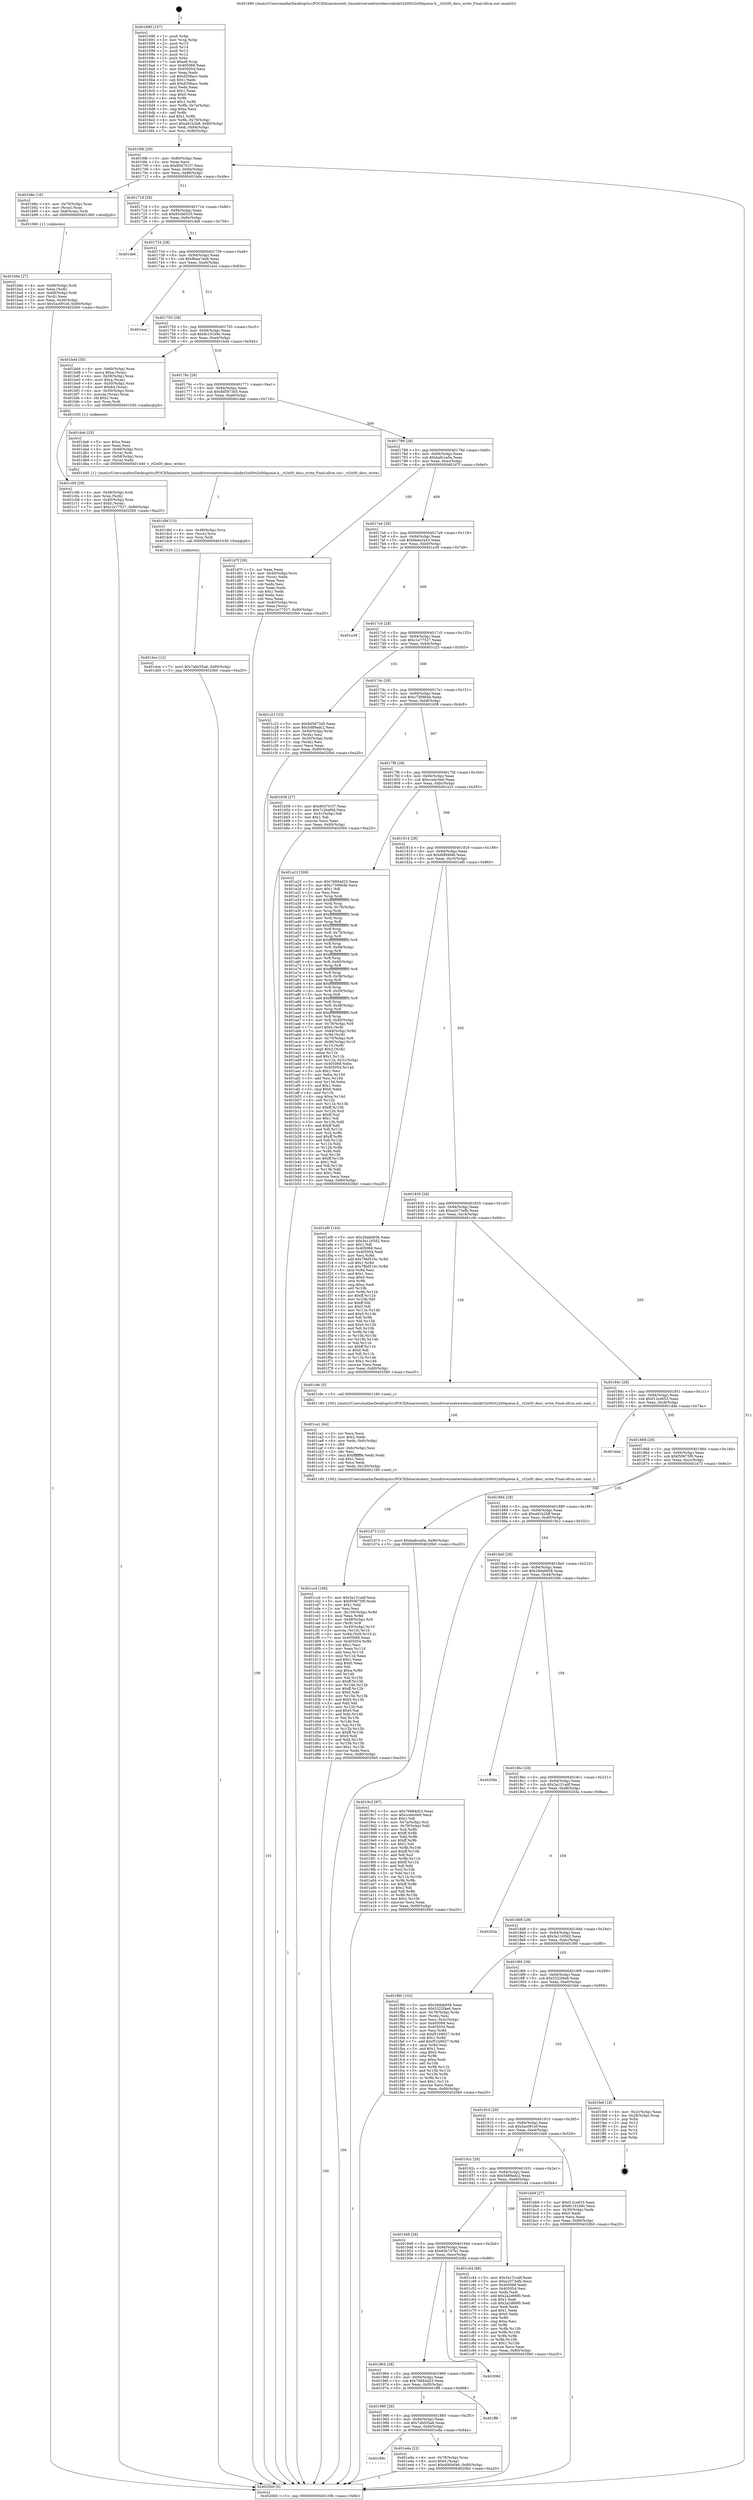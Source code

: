 digraph "0x401690" {
  label = "0x401690 (/mnt/c/Users/mathe/Desktop/tcc/POCII/binaries/extr_linuxdriversnetwirelessralinkrt2x00rt2x00queue.h__rt2x00_desc_write_Final-ollvm.out::main(0))"
  labelloc = "t"
  node[shape=record]

  Entry [label="",width=0.3,height=0.3,shape=circle,fillcolor=black,style=filled]
  "0x4016fb" [label="{
     0x4016fb [29]\l
     | [instrs]\l
     &nbsp;&nbsp;0x4016fb \<+3\>: mov -0x80(%rbp),%eax\l
     &nbsp;&nbsp;0x4016fe \<+2\>: mov %eax,%ecx\l
     &nbsp;&nbsp;0x401700 \<+6\>: sub $0x804701f7,%ecx\l
     &nbsp;&nbsp;0x401706 \<+6\>: mov %eax,-0x94(%rbp)\l
     &nbsp;&nbsp;0x40170c \<+6\>: mov %ecx,-0x98(%rbp)\l
     &nbsp;&nbsp;0x401712 \<+6\>: je 0000000000401b8e \<main+0x4fe\>\l
  }"]
  "0x401b8e" [label="{
     0x401b8e [16]\l
     | [instrs]\l
     &nbsp;&nbsp;0x401b8e \<+4\>: mov -0x70(%rbp),%rax\l
     &nbsp;&nbsp;0x401b92 \<+3\>: mov (%rax),%rax\l
     &nbsp;&nbsp;0x401b95 \<+4\>: mov 0x8(%rax),%rdi\l
     &nbsp;&nbsp;0x401b99 \<+5\>: call 0000000000401060 \<atoi@plt\>\l
     | [calls]\l
     &nbsp;&nbsp;0x401060 \{1\} (unknown)\l
  }"]
  "0x401718" [label="{
     0x401718 [28]\l
     | [instrs]\l
     &nbsp;&nbsp;0x401718 \<+5\>: jmp 000000000040171d \<main+0x8d\>\l
     &nbsp;&nbsp;0x40171d \<+6\>: mov -0x94(%rbp),%eax\l
     &nbsp;&nbsp;0x401723 \<+5\>: sub $0x85cbd525,%eax\l
     &nbsp;&nbsp;0x401728 \<+6\>: mov %eax,-0x9c(%rbp)\l
     &nbsp;&nbsp;0x40172e \<+6\>: je 0000000000401de6 \<main+0x756\>\l
  }"]
  Exit [label="",width=0.3,height=0.3,shape=circle,fillcolor=black,style=filled,peripheries=2]
  "0x401de6" [label="{
     0x401de6\l
  }", style=dashed]
  "0x401734" [label="{
     0x401734 [28]\l
     | [instrs]\l
     &nbsp;&nbsp;0x401734 \<+5\>: jmp 0000000000401739 \<main+0xa9\>\l
     &nbsp;&nbsp;0x401739 \<+6\>: mov -0x94(%rbp),%eax\l
     &nbsp;&nbsp;0x40173f \<+5\>: sub $0x8baa7ab8,%eax\l
     &nbsp;&nbsp;0x401744 \<+6\>: mov %eax,-0xa0(%rbp)\l
     &nbsp;&nbsp;0x40174a \<+6\>: je 0000000000401ece \<main+0x83e\>\l
  }"]
  "0x40199c" [label="{
     0x40199c\l
  }", style=dashed]
  "0x401ece" [label="{
     0x401ece\l
  }", style=dashed]
  "0x401750" [label="{
     0x401750 [28]\l
     | [instrs]\l
     &nbsp;&nbsp;0x401750 \<+5\>: jmp 0000000000401755 \<main+0xc5\>\l
     &nbsp;&nbsp;0x401755 \<+6\>: mov -0x94(%rbp),%eax\l
     &nbsp;&nbsp;0x40175b \<+5\>: sub $0x8c191b9c,%eax\l
     &nbsp;&nbsp;0x401760 \<+6\>: mov %eax,-0xa4(%rbp)\l
     &nbsp;&nbsp;0x401766 \<+6\>: je 0000000000401bd4 \<main+0x544\>\l
  }"]
  "0x401eda" [label="{
     0x401eda [22]\l
     | [instrs]\l
     &nbsp;&nbsp;0x401eda \<+4\>: mov -0x78(%rbp),%rax\l
     &nbsp;&nbsp;0x401ede \<+6\>: movl $0x0,(%rax)\l
     &nbsp;&nbsp;0x401ee4 \<+7\>: movl $0xdf494f46,-0x80(%rbp)\l
     &nbsp;&nbsp;0x401eeb \<+5\>: jmp 00000000004020b0 \<main+0xa20\>\l
  }"]
  "0x401bd4" [label="{
     0x401bd4 [50]\l
     | [instrs]\l
     &nbsp;&nbsp;0x401bd4 \<+4\>: mov -0x60(%rbp),%rax\l
     &nbsp;&nbsp;0x401bd8 \<+7\>: movq $0xa,(%rax)\l
     &nbsp;&nbsp;0x401bdf \<+4\>: mov -0x58(%rbp),%rax\l
     &nbsp;&nbsp;0x401be3 \<+6\>: movl $0xa,(%rax)\l
     &nbsp;&nbsp;0x401be9 \<+4\>: mov -0x50(%rbp),%rax\l
     &nbsp;&nbsp;0x401bed \<+6\>: movl $0x64,(%rax)\l
     &nbsp;&nbsp;0x401bf3 \<+4\>: mov -0x50(%rbp),%rax\l
     &nbsp;&nbsp;0x401bf7 \<+3\>: movslq (%rax),%rax\l
     &nbsp;&nbsp;0x401bfa \<+4\>: shl $0x2,%rax\l
     &nbsp;&nbsp;0x401bfe \<+3\>: mov %rax,%rdi\l
     &nbsp;&nbsp;0x401c01 \<+5\>: call 0000000000401050 \<malloc@plt\>\l
     | [calls]\l
     &nbsp;&nbsp;0x401050 \{1\} (unknown)\l
  }"]
  "0x40176c" [label="{
     0x40176c [28]\l
     | [instrs]\l
     &nbsp;&nbsp;0x40176c \<+5\>: jmp 0000000000401771 \<main+0xe1\>\l
     &nbsp;&nbsp;0x401771 \<+6\>: mov -0x94(%rbp),%eax\l
     &nbsp;&nbsp;0x401777 \<+5\>: sub $0x8d5873d5,%eax\l
     &nbsp;&nbsp;0x40177c \<+6\>: mov %eax,-0xa8(%rbp)\l
     &nbsp;&nbsp;0x401782 \<+6\>: je 0000000000401da6 \<main+0x716\>\l
  }"]
  "0x401980" [label="{
     0x401980 [28]\l
     | [instrs]\l
     &nbsp;&nbsp;0x401980 \<+5\>: jmp 0000000000401985 \<main+0x2f5\>\l
     &nbsp;&nbsp;0x401985 \<+6\>: mov -0x94(%rbp),%eax\l
     &nbsp;&nbsp;0x40198b \<+5\>: sub $0x7ab035a6,%eax\l
     &nbsp;&nbsp;0x401990 \<+6\>: mov %eax,-0xf4(%rbp)\l
     &nbsp;&nbsp;0x401996 \<+6\>: je 0000000000401eda \<main+0x84a\>\l
  }"]
  "0x401da6" [label="{
     0x401da6 [25]\l
     | [instrs]\l
     &nbsp;&nbsp;0x401da6 \<+5\>: mov $0xa,%eax\l
     &nbsp;&nbsp;0x401dab \<+2\>: mov %eax,%esi\l
     &nbsp;&nbsp;0x401dad \<+4\>: mov -0x48(%rbp),%rcx\l
     &nbsp;&nbsp;0x401db1 \<+3\>: mov (%rcx),%rdi\l
     &nbsp;&nbsp;0x401db4 \<+4\>: mov -0x58(%rbp),%rcx\l
     &nbsp;&nbsp;0x401db8 \<+2\>: mov (%rcx),%edx\l
     &nbsp;&nbsp;0x401dba \<+5\>: call 0000000000401440 \<_rt2x00_desc_write\>\l
     | [calls]\l
     &nbsp;&nbsp;0x401440 \{1\} (/mnt/c/Users/mathe/Desktop/tcc/POCII/binaries/extr_linuxdriversnetwirelessralinkrt2x00rt2x00queue.h__rt2x00_desc_write_Final-ollvm.out::_rt2x00_desc_write)\l
  }"]
  "0x401788" [label="{
     0x401788 [28]\l
     | [instrs]\l
     &nbsp;&nbsp;0x401788 \<+5\>: jmp 000000000040178d \<main+0xfd\>\l
     &nbsp;&nbsp;0x40178d \<+6\>: mov -0x94(%rbp),%eax\l
     &nbsp;&nbsp;0x401793 \<+5\>: sub $0xba9cca5a,%eax\l
     &nbsp;&nbsp;0x401798 \<+6\>: mov %eax,-0xac(%rbp)\l
     &nbsp;&nbsp;0x40179e \<+6\>: je 0000000000401d7f \<main+0x6ef\>\l
  }"]
  "0x401ff8" [label="{
     0x401ff8\l
  }", style=dashed]
  "0x401d7f" [label="{
     0x401d7f [39]\l
     | [instrs]\l
     &nbsp;&nbsp;0x401d7f \<+2\>: xor %eax,%eax\l
     &nbsp;&nbsp;0x401d81 \<+4\>: mov -0x40(%rbp),%rcx\l
     &nbsp;&nbsp;0x401d85 \<+2\>: mov (%rcx),%edx\l
     &nbsp;&nbsp;0x401d87 \<+2\>: mov %eax,%esi\l
     &nbsp;&nbsp;0x401d89 \<+2\>: sub %edx,%esi\l
     &nbsp;&nbsp;0x401d8b \<+2\>: mov %eax,%edx\l
     &nbsp;&nbsp;0x401d8d \<+3\>: sub $0x1,%edx\l
     &nbsp;&nbsp;0x401d90 \<+2\>: add %edx,%esi\l
     &nbsp;&nbsp;0x401d92 \<+2\>: sub %esi,%eax\l
     &nbsp;&nbsp;0x401d94 \<+4\>: mov -0x40(%rbp),%rcx\l
     &nbsp;&nbsp;0x401d98 \<+2\>: mov %eax,(%rcx)\l
     &nbsp;&nbsp;0x401d9a \<+7\>: movl $0xc1e77527,-0x80(%rbp)\l
     &nbsp;&nbsp;0x401da1 \<+5\>: jmp 00000000004020b0 \<main+0xa20\>\l
  }"]
  "0x4017a4" [label="{
     0x4017a4 [28]\l
     | [instrs]\l
     &nbsp;&nbsp;0x4017a4 \<+5\>: jmp 00000000004017a9 \<main+0x119\>\l
     &nbsp;&nbsp;0x4017a9 \<+6\>: mov -0x94(%rbp),%eax\l
     &nbsp;&nbsp;0x4017af \<+5\>: sub $0xbbee2a43,%eax\l
     &nbsp;&nbsp;0x4017b4 \<+6\>: mov %eax,-0xb0(%rbp)\l
     &nbsp;&nbsp;0x4017ba \<+6\>: je 0000000000401e39 \<main+0x7a9\>\l
  }"]
  "0x401964" [label="{
     0x401964 [28]\l
     | [instrs]\l
     &nbsp;&nbsp;0x401964 \<+5\>: jmp 0000000000401969 \<main+0x2d9\>\l
     &nbsp;&nbsp;0x401969 \<+6\>: mov -0x94(%rbp),%eax\l
     &nbsp;&nbsp;0x40196f \<+5\>: sub $0x76884d23,%eax\l
     &nbsp;&nbsp;0x401974 \<+6\>: mov %eax,-0xf0(%rbp)\l
     &nbsp;&nbsp;0x40197a \<+6\>: je 0000000000401ff8 \<main+0x968\>\l
  }"]
  "0x401e39" [label="{
     0x401e39\l
  }", style=dashed]
  "0x4017c0" [label="{
     0x4017c0 [28]\l
     | [instrs]\l
     &nbsp;&nbsp;0x4017c0 \<+5\>: jmp 00000000004017c5 \<main+0x135\>\l
     &nbsp;&nbsp;0x4017c5 \<+6\>: mov -0x94(%rbp),%eax\l
     &nbsp;&nbsp;0x4017cb \<+5\>: sub $0xc1e77527,%eax\l
     &nbsp;&nbsp;0x4017d0 \<+6\>: mov %eax,-0xb4(%rbp)\l
     &nbsp;&nbsp;0x4017d6 \<+6\>: je 0000000000401c23 \<main+0x593\>\l
  }"]
  "0x40208d" [label="{
     0x40208d\l
  }", style=dashed]
  "0x401c23" [label="{
     0x401c23 [33]\l
     | [instrs]\l
     &nbsp;&nbsp;0x401c23 \<+5\>: mov $0x8d5873d5,%eax\l
     &nbsp;&nbsp;0x401c28 \<+5\>: mov $0x5d89adc2,%ecx\l
     &nbsp;&nbsp;0x401c2d \<+4\>: mov -0x40(%rbp),%rdx\l
     &nbsp;&nbsp;0x401c31 \<+2\>: mov (%rdx),%esi\l
     &nbsp;&nbsp;0x401c33 \<+4\>: mov -0x50(%rbp),%rdx\l
     &nbsp;&nbsp;0x401c37 \<+2\>: cmp (%rdx),%esi\l
     &nbsp;&nbsp;0x401c39 \<+3\>: cmovl %ecx,%eax\l
     &nbsp;&nbsp;0x401c3c \<+3\>: mov %eax,-0x80(%rbp)\l
     &nbsp;&nbsp;0x401c3f \<+5\>: jmp 00000000004020b0 \<main+0xa20\>\l
  }"]
  "0x4017dc" [label="{
     0x4017dc [28]\l
     | [instrs]\l
     &nbsp;&nbsp;0x4017dc \<+5\>: jmp 00000000004017e1 \<main+0x151\>\l
     &nbsp;&nbsp;0x4017e1 \<+6\>: mov -0x94(%rbp),%eax\l
     &nbsp;&nbsp;0x4017e7 \<+5\>: sub $0xc7309b4b,%eax\l
     &nbsp;&nbsp;0x4017ec \<+6\>: mov %eax,-0xb8(%rbp)\l
     &nbsp;&nbsp;0x4017f2 \<+6\>: je 0000000000401b58 \<main+0x4c8\>\l
  }"]
  "0x401dce" [label="{
     0x401dce [12]\l
     | [instrs]\l
     &nbsp;&nbsp;0x401dce \<+7\>: movl $0x7ab035a6,-0x80(%rbp)\l
     &nbsp;&nbsp;0x401dd5 \<+5\>: jmp 00000000004020b0 \<main+0xa20\>\l
  }"]
  "0x401b58" [label="{
     0x401b58 [27]\l
     | [instrs]\l
     &nbsp;&nbsp;0x401b58 \<+5\>: mov $0x804701f7,%eax\l
     &nbsp;&nbsp;0x401b5d \<+5\>: mov $0x7c2baf0d,%ecx\l
     &nbsp;&nbsp;0x401b62 \<+3\>: mov -0x31(%rbp),%dl\l
     &nbsp;&nbsp;0x401b65 \<+3\>: test $0x1,%dl\l
     &nbsp;&nbsp;0x401b68 \<+3\>: cmovne %ecx,%eax\l
     &nbsp;&nbsp;0x401b6b \<+3\>: mov %eax,-0x80(%rbp)\l
     &nbsp;&nbsp;0x401b6e \<+5\>: jmp 00000000004020b0 \<main+0xa20\>\l
  }"]
  "0x4017f8" [label="{
     0x4017f8 [28]\l
     | [instrs]\l
     &nbsp;&nbsp;0x4017f8 \<+5\>: jmp 00000000004017fd \<main+0x16d\>\l
     &nbsp;&nbsp;0x4017fd \<+6\>: mov -0x94(%rbp),%eax\l
     &nbsp;&nbsp;0x401803 \<+5\>: sub $0xccebc0e0,%eax\l
     &nbsp;&nbsp;0x401808 \<+6\>: mov %eax,-0xbc(%rbp)\l
     &nbsp;&nbsp;0x40180e \<+6\>: je 0000000000401a23 \<main+0x393\>\l
  }"]
  "0x401dbf" [label="{
     0x401dbf [15]\l
     | [instrs]\l
     &nbsp;&nbsp;0x401dbf \<+4\>: mov -0x48(%rbp),%rcx\l
     &nbsp;&nbsp;0x401dc3 \<+3\>: mov (%rcx),%rcx\l
     &nbsp;&nbsp;0x401dc6 \<+3\>: mov %rcx,%rdi\l
     &nbsp;&nbsp;0x401dc9 \<+5\>: call 0000000000401030 \<free@plt\>\l
     | [calls]\l
     &nbsp;&nbsp;0x401030 \{1\} (unknown)\l
  }"]
  "0x401a23" [label="{
     0x401a23 [309]\l
     | [instrs]\l
     &nbsp;&nbsp;0x401a23 \<+5\>: mov $0x76884d23,%eax\l
     &nbsp;&nbsp;0x401a28 \<+5\>: mov $0xc7309b4b,%ecx\l
     &nbsp;&nbsp;0x401a2d \<+2\>: mov $0x1,%dl\l
     &nbsp;&nbsp;0x401a2f \<+2\>: xor %esi,%esi\l
     &nbsp;&nbsp;0x401a31 \<+3\>: mov %rsp,%rdi\l
     &nbsp;&nbsp;0x401a34 \<+4\>: add $0xfffffffffffffff0,%rdi\l
     &nbsp;&nbsp;0x401a38 \<+3\>: mov %rdi,%rsp\l
     &nbsp;&nbsp;0x401a3b \<+4\>: mov %rdi,-0x78(%rbp)\l
     &nbsp;&nbsp;0x401a3f \<+3\>: mov %rsp,%rdi\l
     &nbsp;&nbsp;0x401a42 \<+4\>: add $0xfffffffffffffff0,%rdi\l
     &nbsp;&nbsp;0x401a46 \<+3\>: mov %rdi,%rsp\l
     &nbsp;&nbsp;0x401a49 \<+3\>: mov %rsp,%r8\l
     &nbsp;&nbsp;0x401a4c \<+4\>: add $0xfffffffffffffff0,%r8\l
     &nbsp;&nbsp;0x401a50 \<+3\>: mov %r8,%rsp\l
     &nbsp;&nbsp;0x401a53 \<+4\>: mov %r8,-0x70(%rbp)\l
     &nbsp;&nbsp;0x401a57 \<+3\>: mov %rsp,%r8\l
     &nbsp;&nbsp;0x401a5a \<+4\>: add $0xfffffffffffffff0,%r8\l
     &nbsp;&nbsp;0x401a5e \<+3\>: mov %r8,%rsp\l
     &nbsp;&nbsp;0x401a61 \<+4\>: mov %r8,-0x68(%rbp)\l
     &nbsp;&nbsp;0x401a65 \<+3\>: mov %rsp,%r8\l
     &nbsp;&nbsp;0x401a68 \<+4\>: add $0xfffffffffffffff0,%r8\l
     &nbsp;&nbsp;0x401a6c \<+3\>: mov %r8,%rsp\l
     &nbsp;&nbsp;0x401a6f \<+4\>: mov %r8,-0x60(%rbp)\l
     &nbsp;&nbsp;0x401a73 \<+3\>: mov %rsp,%r8\l
     &nbsp;&nbsp;0x401a76 \<+4\>: add $0xfffffffffffffff0,%r8\l
     &nbsp;&nbsp;0x401a7a \<+3\>: mov %r8,%rsp\l
     &nbsp;&nbsp;0x401a7d \<+4\>: mov %r8,-0x58(%rbp)\l
     &nbsp;&nbsp;0x401a81 \<+3\>: mov %rsp,%r8\l
     &nbsp;&nbsp;0x401a84 \<+4\>: add $0xfffffffffffffff0,%r8\l
     &nbsp;&nbsp;0x401a88 \<+3\>: mov %r8,%rsp\l
     &nbsp;&nbsp;0x401a8b \<+4\>: mov %r8,-0x50(%rbp)\l
     &nbsp;&nbsp;0x401a8f \<+3\>: mov %rsp,%r8\l
     &nbsp;&nbsp;0x401a92 \<+4\>: add $0xfffffffffffffff0,%r8\l
     &nbsp;&nbsp;0x401a96 \<+3\>: mov %r8,%rsp\l
     &nbsp;&nbsp;0x401a99 \<+4\>: mov %r8,-0x48(%rbp)\l
     &nbsp;&nbsp;0x401a9d \<+3\>: mov %rsp,%r8\l
     &nbsp;&nbsp;0x401aa0 \<+4\>: add $0xfffffffffffffff0,%r8\l
     &nbsp;&nbsp;0x401aa4 \<+3\>: mov %r8,%rsp\l
     &nbsp;&nbsp;0x401aa7 \<+4\>: mov %r8,-0x40(%rbp)\l
     &nbsp;&nbsp;0x401aab \<+4\>: mov -0x78(%rbp),%r8\l
     &nbsp;&nbsp;0x401aaf \<+7\>: movl $0x0,(%r8)\l
     &nbsp;&nbsp;0x401ab6 \<+7\>: mov -0x84(%rbp),%r9d\l
     &nbsp;&nbsp;0x401abd \<+3\>: mov %r9d,(%rdi)\l
     &nbsp;&nbsp;0x401ac0 \<+4\>: mov -0x70(%rbp),%r8\l
     &nbsp;&nbsp;0x401ac4 \<+7\>: mov -0x90(%rbp),%r10\l
     &nbsp;&nbsp;0x401acb \<+3\>: mov %r10,(%r8)\l
     &nbsp;&nbsp;0x401ace \<+3\>: cmpl $0x2,(%rdi)\l
     &nbsp;&nbsp;0x401ad1 \<+4\>: setne %r11b\l
     &nbsp;&nbsp;0x401ad5 \<+4\>: and $0x1,%r11b\l
     &nbsp;&nbsp;0x401ad9 \<+4\>: mov %r11b,-0x31(%rbp)\l
     &nbsp;&nbsp;0x401add \<+7\>: mov 0x405068,%ebx\l
     &nbsp;&nbsp;0x401ae4 \<+8\>: mov 0x405054,%r14d\l
     &nbsp;&nbsp;0x401aec \<+3\>: sub $0x1,%esi\l
     &nbsp;&nbsp;0x401aef \<+3\>: mov %ebx,%r15d\l
     &nbsp;&nbsp;0x401af2 \<+3\>: add %esi,%r15d\l
     &nbsp;&nbsp;0x401af5 \<+4\>: imul %r15d,%ebx\l
     &nbsp;&nbsp;0x401af9 \<+3\>: and $0x1,%ebx\l
     &nbsp;&nbsp;0x401afc \<+3\>: cmp $0x0,%ebx\l
     &nbsp;&nbsp;0x401aff \<+4\>: sete %r11b\l
     &nbsp;&nbsp;0x401b03 \<+4\>: cmp $0xa,%r14d\l
     &nbsp;&nbsp;0x401b07 \<+4\>: setl %r12b\l
     &nbsp;&nbsp;0x401b0b \<+3\>: mov %r11b,%r13b\l
     &nbsp;&nbsp;0x401b0e \<+4\>: xor $0xff,%r13b\l
     &nbsp;&nbsp;0x401b12 \<+3\>: mov %r12b,%sil\l
     &nbsp;&nbsp;0x401b15 \<+4\>: xor $0xff,%sil\l
     &nbsp;&nbsp;0x401b19 \<+3\>: xor $0x1,%dl\l
     &nbsp;&nbsp;0x401b1c \<+3\>: mov %r13b,%dil\l
     &nbsp;&nbsp;0x401b1f \<+4\>: and $0xff,%dil\l
     &nbsp;&nbsp;0x401b23 \<+3\>: and %dl,%r11b\l
     &nbsp;&nbsp;0x401b26 \<+3\>: mov %sil,%r8b\l
     &nbsp;&nbsp;0x401b29 \<+4\>: and $0xff,%r8b\l
     &nbsp;&nbsp;0x401b2d \<+3\>: and %dl,%r12b\l
     &nbsp;&nbsp;0x401b30 \<+3\>: or %r11b,%dil\l
     &nbsp;&nbsp;0x401b33 \<+3\>: or %r12b,%r8b\l
     &nbsp;&nbsp;0x401b36 \<+3\>: xor %r8b,%dil\l
     &nbsp;&nbsp;0x401b39 \<+3\>: or %sil,%r13b\l
     &nbsp;&nbsp;0x401b3c \<+4\>: xor $0xff,%r13b\l
     &nbsp;&nbsp;0x401b40 \<+3\>: or $0x1,%dl\l
     &nbsp;&nbsp;0x401b43 \<+3\>: and %dl,%r13b\l
     &nbsp;&nbsp;0x401b46 \<+3\>: or %r13b,%dil\l
     &nbsp;&nbsp;0x401b49 \<+4\>: test $0x1,%dil\l
     &nbsp;&nbsp;0x401b4d \<+3\>: cmovne %ecx,%eax\l
     &nbsp;&nbsp;0x401b50 \<+3\>: mov %eax,-0x80(%rbp)\l
     &nbsp;&nbsp;0x401b53 \<+5\>: jmp 00000000004020b0 \<main+0xa20\>\l
  }"]
  "0x401814" [label="{
     0x401814 [28]\l
     | [instrs]\l
     &nbsp;&nbsp;0x401814 \<+5\>: jmp 0000000000401819 \<main+0x189\>\l
     &nbsp;&nbsp;0x401819 \<+6\>: mov -0x94(%rbp),%eax\l
     &nbsp;&nbsp;0x40181f \<+5\>: sub $0xdf494f46,%eax\l
     &nbsp;&nbsp;0x401824 \<+6\>: mov %eax,-0xc0(%rbp)\l
     &nbsp;&nbsp;0x40182a \<+6\>: je 0000000000401ef0 \<main+0x860\>\l
  }"]
  "0x401ccd" [label="{
     0x401ccd [166]\l
     | [instrs]\l
     &nbsp;&nbsp;0x401ccd \<+5\>: mov $0x3a131adf,%ecx\l
     &nbsp;&nbsp;0x401cd2 \<+5\>: mov $0xf50675f0,%edx\l
     &nbsp;&nbsp;0x401cd7 \<+3\>: mov $0x1,%dil\l
     &nbsp;&nbsp;0x401cda \<+2\>: xor %esi,%esi\l
     &nbsp;&nbsp;0x401cdc \<+7\>: mov -0x100(%rbp),%r8d\l
     &nbsp;&nbsp;0x401ce3 \<+4\>: imul %eax,%r8d\l
     &nbsp;&nbsp;0x401ce7 \<+4\>: mov -0x48(%rbp),%r9\l
     &nbsp;&nbsp;0x401ceb \<+3\>: mov (%r9),%r9\l
     &nbsp;&nbsp;0x401cee \<+4\>: mov -0x40(%rbp),%r10\l
     &nbsp;&nbsp;0x401cf2 \<+3\>: movslq (%r10),%r10\l
     &nbsp;&nbsp;0x401cf5 \<+4\>: mov %r8d,(%r9,%r10,4)\l
     &nbsp;&nbsp;0x401cf9 \<+7\>: mov 0x405068,%eax\l
     &nbsp;&nbsp;0x401d00 \<+8\>: mov 0x405054,%r8d\l
     &nbsp;&nbsp;0x401d08 \<+3\>: sub $0x1,%esi\l
     &nbsp;&nbsp;0x401d0b \<+3\>: mov %eax,%r11d\l
     &nbsp;&nbsp;0x401d0e \<+3\>: add %esi,%r11d\l
     &nbsp;&nbsp;0x401d11 \<+4\>: imul %r11d,%eax\l
     &nbsp;&nbsp;0x401d15 \<+3\>: and $0x1,%eax\l
     &nbsp;&nbsp;0x401d18 \<+3\>: cmp $0x0,%eax\l
     &nbsp;&nbsp;0x401d1b \<+3\>: sete %bl\l
     &nbsp;&nbsp;0x401d1e \<+4\>: cmp $0xa,%r8d\l
     &nbsp;&nbsp;0x401d22 \<+4\>: setl %r14b\l
     &nbsp;&nbsp;0x401d26 \<+3\>: mov %bl,%r15b\l
     &nbsp;&nbsp;0x401d29 \<+4\>: xor $0xff,%r15b\l
     &nbsp;&nbsp;0x401d2d \<+3\>: mov %r14b,%r12b\l
     &nbsp;&nbsp;0x401d30 \<+4\>: xor $0xff,%r12b\l
     &nbsp;&nbsp;0x401d34 \<+4\>: xor $0x0,%dil\l
     &nbsp;&nbsp;0x401d38 \<+3\>: mov %r15b,%r13b\l
     &nbsp;&nbsp;0x401d3b \<+4\>: and $0x0,%r13b\l
     &nbsp;&nbsp;0x401d3f \<+3\>: and %dil,%bl\l
     &nbsp;&nbsp;0x401d42 \<+3\>: mov %r12b,%al\l
     &nbsp;&nbsp;0x401d45 \<+2\>: and $0x0,%al\l
     &nbsp;&nbsp;0x401d47 \<+3\>: and %dil,%r14b\l
     &nbsp;&nbsp;0x401d4a \<+3\>: or %bl,%r13b\l
     &nbsp;&nbsp;0x401d4d \<+3\>: or %r14b,%al\l
     &nbsp;&nbsp;0x401d50 \<+3\>: xor %al,%r13b\l
     &nbsp;&nbsp;0x401d53 \<+3\>: or %r12b,%r15b\l
     &nbsp;&nbsp;0x401d56 \<+4\>: xor $0xff,%r15b\l
     &nbsp;&nbsp;0x401d5a \<+4\>: or $0x0,%dil\l
     &nbsp;&nbsp;0x401d5e \<+3\>: and %dil,%r15b\l
     &nbsp;&nbsp;0x401d61 \<+3\>: or %r15b,%r13b\l
     &nbsp;&nbsp;0x401d64 \<+4\>: test $0x1,%r13b\l
     &nbsp;&nbsp;0x401d68 \<+3\>: cmovne %edx,%ecx\l
     &nbsp;&nbsp;0x401d6b \<+3\>: mov %ecx,-0x80(%rbp)\l
     &nbsp;&nbsp;0x401d6e \<+5\>: jmp 00000000004020b0 \<main+0xa20\>\l
  }"]
  "0x401ef0" [label="{
     0x401ef0 [144]\l
     | [instrs]\l
     &nbsp;&nbsp;0x401ef0 \<+5\>: mov $0x26dab658,%eax\l
     &nbsp;&nbsp;0x401ef5 \<+5\>: mov $0x3e1165d2,%ecx\l
     &nbsp;&nbsp;0x401efa \<+2\>: mov $0x1,%dl\l
     &nbsp;&nbsp;0x401efc \<+7\>: mov 0x405068,%esi\l
     &nbsp;&nbsp;0x401f03 \<+7\>: mov 0x405054,%edi\l
     &nbsp;&nbsp;0x401f0a \<+3\>: mov %esi,%r8d\l
     &nbsp;&nbsp;0x401f0d \<+7\>: add $0x78bf516c,%r8d\l
     &nbsp;&nbsp;0x401f14 \<+4\>: sub $0x1,%r8d\l
     &nbsp;&nbsp;0x401f18 \<+7\>: sub $0x78bf516c,%r8d\l
     &nbsp;&nbsp;0x401f1f \<+4\>: imul %r8d,%esi\l
     &nbsp;&nbsp;0x401f23 \<+3\>: and $0x1,%esi\l
     &nbsp;&nbsp;0x401f26 \<+3\>: cmp $0x0,%esi\l
     &nbsp;&nbsp;0x401f29 \<+4\>: sete %r9b\l
     &nbsp;&nbsp;0x401f2d \<+3\>: cmp $0xa,%edi\l
     &nbsp;&nbsp;0x401f30 \<+4\>: setl %r10b\l
     &nbsp;&nbsp;0x401f34 \<+3\>: mov %r9b,%r11b\l
     &nbsp;&nbsp;0x401f37 \<+4\>: xor $0xff,%r11b\l
     &nbsp;&nbsp;0x401f3b \<+3\>: mov %r10b,%bl\l
     &nbsp;&nbsp;0x401f3e \<+3\>: xor $0xff,%bl\l
     &nbsp;&nbsp;0x401f41 \<+3\>: xor $0x0,%dl\l
     &nbsp;&nbsp;0x401f44 \<+3\>: mov %r11b,%r14b\l
     &nbsp;&nbsp;0x401f47 \<+4\>: and $0x0,%r14b\l
     &nbsp;&nbsp;0x401f4b \<+3\>: and %dl,%r9b\l
     &nbsp;&nbsp;0x401f4e \<+3\>: mov %bl,%r15b\l
     &nbsp;&nbsp;0x401f51 \<+4\>: and $0x0,%r15b\l
     &nbsp;&nbsp;0x401f55 \<+3\>: and %dl,%r10b\l
     &nbsp;&nbsp;0x401f58 \<+3\>: or %r9b,%r14b\l
     &nbsp;&nbsp;0x401f5b \<+3\>: or %r10b,%r15b\l
     &nbsp;&nbsp;0x401f5e \<+3\>: xor %r15b,%r14b\l
     &nbsp;&nbsp;0x401f61 \<+3\>: or %bl,%r11b\l
     &nbsp;&nbsp;0x401f64 \<+4\>: xor $0xff,%r11b\l
     &nbsp;&nbsp;0x401f68 \<+3\>: or $0x0,%dl\l
     &nbsp;&nbsp;0x401f6b \<+3\>: and %dl,%r11b\l
     &nbsp;&nbsp;0x401f6e \<+3\>: or %r11b,%r14b\l
     &nbsp;&nbsp;0x401f71 \<+4\>: test $0x1,%r14b\l
     &nbsp;&nbsp;0x401f75 \<+3\>: cmovne %ecx,%eax\l
     &nbsp;&nbsp;0x401f78 \<+3\>: mov %eax,-0x80(%rbp)\l
     &nbsp;&nbsp;0x401f7b \<+5\>: jmp 00000000004020b0 \<main+0xa20\>\l
  }"]
  "0x401830" [label="{
     0x401830 [28]\l
     | [instrs]\l
     &nbsp;&nbsp;0x401830 \<+5\>: jmp 0000000000401835 \<main+0x1a5\>\l
     &nbsp;&nbsp;0x401835 \<+6\>: mov -0x94(%rbp),%eax\l
     &nbsp;&nbsp;0x40183b \<+5\>: sub $0xe2073efb,%eax\l
     &nbsp;&nbsp;0x401840 \<+6\>: mov %eax,-0xc4(%rbp)\l
     &nbsp;&nbsp;0x401846 \<+6\>: je 0000000000401c9c \<main+0x60c\>\l
  }"]
  "0x401ca1" [label="{
     0x401ca1 [44]\l
     | [instrs]\l
     &nbsp;&nbsp;0x401ca1 \<+2\>: xor %ecx,%ecx\l
     &nbsp;&nbsp;0x401ca3 \<+5\>: mov $0x2,%edx\l
     &nbsp;&nbsp;0x401ca8 \<+6\>: mov %edx,-0xfc(%rbp)\l
     &nbsp;&nbsp;0x401cae \<+1\>: cltd\l
     &nbsp;&nbsp;0x401caf \<+6\>: mov -0xfc(%rbp),%esi\l
     &nbsp;&nbsp;0x401cb5 \<+2\>: idiv %esi\l
     &nbsp;&nbsp;0x401cb7 \<+6\>: imul $0xfffffffe,%edx,%edx\l
     &nbsp;&nbsp;0x401cbd \<+3\>: sub $0x1,%ecx\l
     &nbsp;&nbsp;0x401cc0 \<+2\>: sub %ecx,%edx\l
     &nbsp;&nbsp;0x401cc2 \<+6\>: mov %edx,-0x100(%rbp)\l
     &nbsp;&nbsp;0x401cc8 \<+5\>: call 0000000000401160 \<next_i\>\l
     | [calls]\l
     &nbsp;&nbsp;0x401160 \{100\} (/mnt/c/Users/mathe/Desktop/tcc/POCII/binaries/extr_linuxdriversnetwirelessralinkrt2x00rt2x00queue.h__rt2x00_desc_write_Final-ollvm.out::next_i)\l
  }"]
  "0x401c9c" [label="{
     0x401c9c [5]\l
     | [instrs]\l
     &nbsp;&nbsp;0x401c9c \<+5\>: call 0000000000401160 \<next_i\>\l
     | [calls]\l
     &nbsp;&nbsp;0x401160 \{100\} (/mnt/c/Users/mathe/Desktop/tcc/POCII/binaries/extr_linuxdriversnetwirelessralinkrt2x00rt2x00queue.h__rt2x00_desc_write_Final-ollvm.out::next_i)\l
  }"]
  "0x40184c" [label="{
     0x40184c [28]\l
     | [instrs]\l
     &nbsp;&nbsp;0x40184c \<+5\>: jmp 0000000000401851 \<main+0x1c1\>\l
     &nbsp;&nbsp;0x401851 \<+6\>: mov -0x94(%rbp),%eax\l
     &nbsp;&nbsp;0x401857 \<+5\>: sub $0xf12ce653,%eax\l
     &nbsp;&nbsp;0x40185c \<+6\>: mov %eax,-0xc8(%rbp)\l
     &nbsp;&nbsp;0x401862 \<+6\>: je 0000000000401dda \<main+0x74a\>\l
  }"]
  "0x401948" [label="{
     0x401948 [28]\l
     | [instrs]\l
     &nbsp;&nbsp;0x401948 \<+5\>: jmp 000000000040194d \<main+0x2bd\>\l
     &nbsp;&nbsp;0x40194d \<+6\>: mov -0x94(%rbp),%eax\l
     &nbsp;&nbsp;0x401953 \<+5\>: sub $0x65b747b1,%eax\l
     &nbsp;&nbsp;0x401958 \<+6\>: mov %eax,-0xec(%rbp)\l
     &nbsp;&nbsp;0x40195e \<+6\>: je 000000000040208d \<main+0x9fd\>\l
  }"]
  "0x401dda" [label="{
     0x401dda\l
  }", style=dashed]
  "0x401868" [label="{
     0x401868 [28]\l
     | [instrs]\l
     &nbsp;&nbsp;0x401868 \<+5\>: jmp 000000000040186d \<main+0x1dd\>\l
     &nbsp;&nbsp;0x40186d \<+6\>: mov -0x94(%rbp),%eax\l
     &nbsp;&nbsp;0x401873 \<+5\>: sub $0xf50675f0,%eax\l
     &nbsp;&nbsp;0x401878 \<+6\>: mov %eax,-0xcc(%rbp)\l
     &nbsp;&nbsp;0x40187e \<+6\>: je 0000000000401d73 \<main+0x6e3\>\l
  }"]
  "0x401c44" [label="{
     0x401c44 [88]\l
     | [instrs]\l
     &nbsp;&nbsp;0x401c44 \<+5\>: mov $0x3a131adf,%eax\l
     &nbsp;&nbsp;0x401c49 \<+5\>: mov $0xe2073efb,%ecx\l
     &nbsp;&nbsp;0x401c4e \<+7\>: mov 0x405068,%edx\l
     &nbsp;&nbsp;0x401c55 \<+7\>: mov 0x405054,%esi\l
     &nbsp;&nbsp;0x401c5c \<+2\>: mov %edx,%edi\l
     &nbsp;&nbsp;0x401c5e \<+6\>: add $0x2a2d66f0,%edi\l
     &nbsp;&nbsp;0x401c64 \<+3\>: sub $0x1,%edi\l
     &nbsp;&nbsp;0x401c67 \<+6\>: sub $0x2a2d66f0,%edi\l
     &nbsp;&nbsp;0x401c6d \<+3\>: imul %edi,%edx\l
     &nbsp;&nbsp;0x401c70 \<+3\>: and $0x1,%edx\l
     &nbsp;&nbsp;0x401c73 \<+3\>: cmp $0x0,%edx\l
     &nbsp;&nbsp;0x401c76 \<+4\>: sete %r8b\l
     &nbsp;&nbsp;0x401c7a \<+3\>: cmp $0xa,%esi\l
     &nbsp;&nbsp;0x401c7d \<+4\>: setl %r9b\l
     &nbsp;&nbsp;0x401c81 \<+3\>: mov %r8b,%r10b\l
     &nbsp;&nbsp;0x401c84 \<+3\>: and %r9b,%r10b\l
     &nbsp;&nbsp;0x401c87 \<+3\>: xor %r9b,%r8b\l
     &nbsp;&nbsp;0x401c8a \<+3\>: or %r8b,%r10b\l
     &nbsp;&nbsp;0x401c8d \<+4\>: test $0x1,%r10b\l
     &nbsp;&nbsp;0x401c91 \<+3\>: cmovne %ecx,%eax\l
     &nbsp;&nbsp;0x401c94 \<+3\>: mov %eax,-0x80(%rbp)\l
     &nbsp;&nbsp;0x401c97 \<+5\>: jmp 00000000004020b0 \<main+0xa20\>\l
  }"]
  "0x401d73" [label="{
     0x401d73 [12]\l
     | [instrs]\l
     &nbsp;&nbsp;0x401d73 \<+7\>: movl $0xba9cca5a,-0x80(%rbp)\l
     &nbsp;&nbsp;0x401d7a \<+5\>: jmp 00000000004020b0 \<main+0xa20\>\l
  }"]
  "0x401884" [label="{
     0x401884 [28]\l
     | [instrs]\l
     &nbsp;&nbsp;0x401884 \<+5\>: jmp 0000000000401889 \<main+0x1f9\>\l
     &nbsp;&nbsp;0x401889 \<+6\>: mov -0x94(%rbp),%eax\l
     &nbsp;&nbsp;0x40188f \<+5\>: sub $0xa91b2b8,%eax\l
     &nbsp;&nbsp;0x401894 \<+6\>: mov %eax,-0xd0(%rbp)\l
     &nbsp;&nbsp;0x40189a \<+6\>: je 00000000004019c2 \<main+0x332\>\l
  }"]
  "0x401c06" [label="{
     0x401c06 [29]\l
     | [instrs]\l
     &nbsp;&nbsp;0x401c06 \<+4\>: mov -0x48(%rbp),%rdi\l
     &nbsp;&nbsp;0x401c0a \<+3\>: mov %rax,(%rdi)\l
     &nbsp;&nbsp;0x401c0d \<+4\>: mov -0x40(%rbp),%rax\l
     &nbsp;&nbsp;0x401c11 \<+6\>: movl $0x0,(%rax)\l
     &nbsp;&nbsp;0x401c17 \<+7\>: movl $0xc1e77527,-0x80(%rbp)\l
     &nbsp;&nbsp;0x401c1e \<+5\>: jmp 00000000004020b0 \<main+0xa20\>\l
  }"]
  "0x4019c2" [label="{
     0x4019c2 [97]\l
     | [instrs]\l
     &nbsp;&nbsp;0x4019c2 \<+5\>: mov $0x76884d23,%eax\l
     &nbsp;&nbsp;0x4019c7 \<+5\>: mov $0xccebc0e0,%ecx\l
     &nbsp;&nbsp;0x4019cc \<+2\>: mov $0x1,%dl\l
     &nbsp;&nbsp;0x4019ce \<+4\>: mov -0x7a(%rbp),%sil\l
     &nbsp;&nbsp;0x4019d2 \<+4\>: mov -0x79(%rbp),%dil\l
     &nbsp;&nbsp;0x4019d6 \<+3\>: mov %sil,%r8b\l
     &nbsp;&nbsp;0x4019d9 \<+4\>: xor $0xff,%r8b\l
     &nbsp;&nbsp;0x4019dd \<+3\>: mov %dil,%r9b\l
     &nbsp;&nbsp;0x4019e0 \<+4\>: xor $0xff,%r9b\l
     &nbsp;&nbsp;0x4019e4 \<+3\>: xor $0x1,%dl\l
     &nbsp;&nbsp;0x4019e7 \<+3\>: mov %r8b,%r10b\l
     &nbsp;&nbsp;0x4019ea \<+4\>: and $0xff,%r10b\l
     &nbsp;&nbsp;0x4019ee \<+3\>: and %dl,%sil\l
     &nbsp;&nbsp;0x4019f1 \<+3\>: mov %r9b,%r11b\l
     &nbsp;&nbsp;0x4019f4 \<+4\>: and $0xff,%r11b\l
     &nbsp;&nbsp;0x4019f8 \<+3\>: and %dl,%dil\l
     &nbsp;&nbsp;0x4019fb \<+3\>: or %sil,%r10b\l
     &nbsp;&nbsp;0x4019fe \<+3\>: or %dil,%r11b\l
     &nbsp;&nbsp;0x401a01 \<+3\>: xor %r11b,%r10b\l
     &nbsp;&nbsp;0x401a04 \<+3\>: or %r9b,%r8b\l
     &nbsp;&nbsp;0x401a07 \<+4\>: xor $0xff,%r8b\l
     &nbsp;&nbsp;0x401a0b \<+3\>: or $0x1,%dl\l
     &nbsp;&nbsp;0x401a0e \<+3\>: and %dl,%r8b\l
     &nbsp;&nbsp;0x401a11 \<+3\>: or %r8b,%r10b\l
     &nbsp;&nbsp;0x401a14 \<+4\>: test $0x1,%r10b\l
     &nbsp;&nbsp;0x401a18 \<+3\>: cmovne %ecx,%eax\l
     &nbsp;&nbsp;0x401a1b \<+3\>: mov %eax,-0x80(%rbp)\l
     &nbsp;&nbsp;0x401a1e \<+5\>: jmp 00000000004020b0 \<main+0xa20\>\l
  }"]
  "0x4018a0" [label="{
     0x4018a0 [28]\l
     | [instrs]\l
     &nbsp;&nbsp;0x4018a0 \<+5\>: jmp 00000000004018a5 \<main+0x215\>\l
     &nbsp;&nbsp;0x4018a5 \<+6\>: mov -0x94(%rbp),%eax\l
     &nbsp;&nbsp;0x4018ab \<+5\>: sub $0x26dab658,%eax\l
     &nbsp;&nbsp;0x4018b0 \<+6\>: mov %eax,-0xd4(%rbp)\l
     &nbsp;&nbsp;0x4018b6 \<+6\>: je 000000000040209e \<main+0xa0e\>\l
  }"]
  "0x4020b0" [label="{
     0x4020b0 [5]\l
     | [instrs]\l
     &nbsp;&nbsp;0x4020b0 \<+5\>: jmp 00000000004016fb \<main+0x6b\>\l
  }"]
  "0x401690" [label="{
     0x401690 [107]\l
     | [instrs]\l
     &nbsp;&nbsp;0x401690 \<+1\>: push %rbp\l
     &nbsp;&nbsp;0x401691 \<+3\>: mov %rsp,%rbp\l
     &nbsp;&nbsp;0x401694 \<+2\>: push %r15\l
     &nbsp;&nbsp;0x401696 \<+2\>: push %r14\l
     &nbsp;&nbsp;0x401698 \<+2\>: push %r13\l
     &nbsp;&nbsp;0x40169a \<+2\>: push %r12\l
     &nbsp;&nbsp;0x40169c \<+1\>: push %rbx\l
     &nbsp;&nbsp;0x40169d \<+7\>: sub $0xe8,%rsp\l
     &nbsp;&nbsp;0x4016a4 \<+7\>: mov 0x405068,%eax\l
     &nbsp;&nbsp;0x4016ab \<+7\>: mov 0x405054,%ecx\l
     &nbsp;&nbsp;0x4016b2 \<+2\>: mov %eax,%edx\l
     &nbsp;&nbsp;0x4016b4 \<+6\>: sub $0xd356acc,%edx\l
     &nbsp;&nbsp;0x4016ba \<+3\>: sub $0x1,%edx\l
     &nbsp;&nbsp;0x4016bd \<+6\>: add $0xd356acc,%edx\l
     &nbsp;&nbsp;0x4016c3 \<+3\>: imul %edx,%eax\l
     &nbsp;&nbsp;0x4016c6 \<+3\>: and $0x1,%eax\l
     &nbsp;&nbsp;0x4016c9 \<+3\>: cmp $0x0,%eax\l
     &nbsp;&nbsp;0x4016cc \<+4\>: sete %r8b\l
     &nbsp;&nbsp;0x4016d0 \<+4\>: and $0x1,%r8b\l
     &nbsp;&nbsp;0x4016d4 \<+4\>: mov %r8b,-0x7a(%rbp)\l
     &nbsp;&nbsp;0x4016d8 \<+3\>: cmp $0xa,%ecx\l
     &nbsp;&nbsp;0x4016db \<+4\>: setl %r8b\l
     &nbsp;&nbsp;0x4016df \<+4\>: and $0x1,%r8b\l
     &nbsp;&nbsp;0x4016e3 \<+4\>: mov %r8b,-0x79(%rbp)\l
     &nbsp;&nbsp;0x4016e7 \<+7\>: movl $0xa91b2b8,-0x80(%rbp)\l
     &nbsp;&nbsp;0x4016ee \<+6\>: mov %edi,-0x84(%rbp)\l
     &nbsp;&nbsp;0x4016f4 \<+7\>: mov %rsi,-0x90(%rbp)\l
  }"]
  "0x40192c" [label="{
     0x40192c [28]\l
     | [instrs]\l
     &nbsp;&nbsp;0x40192c \<+5\>: jmp 0000000000401931 \<main+0x2a1\>\l
     &nbsp;&nbsp;0x401931 \<+6\>: mov -0x94(%rbp),%eax\l
     &nbsp;&nbsp;0x401937 \<+5\>: sub $0x5d89adc2,%eax\l
     &nbsp;&nbsp;0x40193c \<+6\>: mov %eax,-0xe8(%rbp)\l
     &nbsp;&nbsp;0x401942 \<+6\>: je 0000000000401c44 \<main+0x5b4\>\l
  }"]
  "0x401b9e" [label="{
     0x401b9e [27]\l
     | [instrs]\l
     &nbsp;&nbsp;0x401b9e \<+4\>: mov -0x68(%rbp),%rdi\l
     &nbsp;&nbsp;0x401ba2 \<+2\>: mov %eax,(%rdi)\l
     &nbsp;&nbsp;0x401ba4 \<+4\>: mov -0x68(%rbp),%rdi\l
     &nbsp;&nbsp;0x401ba8 \<+2\>: mov (%rdi),%eax\l
     &nbsp;&nbsp;0x401baa \<+3\>: mov %eax,-0x30(%rbp)\l
     &nbsp;&nbsp;0x401bad \<+7\>: movl $0x5ac091ef,-0x80(%rbp)\l
     &nbsp;&nbsp;0x401bb4 \<+5\>: jmp 00000000004020b0 \<main+0xa20\>\l
  }"]
  "0x401bb9" [label="{
     0x401bb9 [27]\l
     | [instrs]\l
     &nbsp;&nbsp;0x401bb9 \<+5\>: mov $0xf12ce653,%eax\l
     &nbsp;&nbsp;0x401bbe \<+5\>: mov $0x8c191b9c,%ecx\l
     &nbsp;&nbsp;0x401bc3 \<+3\>: mov -0x30(%rbp),%edx\l
     &nbsp;&nbsp;0x401bc6 \<+3\>: cmp $0x0,%edx\l
     &nbsp;&nbsp;0x401bc9 \<+3\>: cmove %ecx,%eax\l
     &nbsp;&nbsp;0x401bcc \<+3\>: mov %eax,-0x80(%rbp)\l
     &nbsp;&nbsp;0x401bcf \<+5\>: jmp 00000000004020b0 \<main+0xa20\>\l
  }"]
  "0x40209e" [label="{
     0x40209e\l
  }", style=dashed]
  "0x4018bc" [label="{
     0x4018bc [28]\l
     | [instrs]\l
     &nbsp;&nbsp;0x4018bc \<+5\>: jmp 00000000004018c1 \<main+0x231\>\l
     &nbsp;&nbsp;0x4018c1 \<+6\>: mov -0x94(%rbp),%eax\l
     &nbsp;&nbsp;0x4018c7 \<+5\>: sub $0x3a131adf,%eax\l
     &nbsp;&nbsp;0x4018cc \<+6\>: mov %eax,-0xd8(%rbp)\l
     &nbsp;&nbsp;0x4018d2 \<+6\>: je 000000000040203a \<main+0x9aa\>\l
  }"]
  "0x401910" [label="{
     0x401910 [28]\l
     | [instrs]\l
     &nbsp;&nbsp;0x401910 \<+5\>: jmp 0000000000401915 \<main+0x285\>\l
     &nbsp;&nbsp;0x401915 \<+6\>: mov -0x94(%rbp),%eax\l
     &nbsp;&nbsp;0x40191b \<+5\>: sub $0x5ac091ef,%eax\l
     &nbsp;&nbsp;0x401920 \<+6\>: mov %eax,-0xe4(%rbp)\l
     &nbsp;&nbsp;0x401926 \<+6\>: je 0000000000401bb9 \<main+0x529\>\l
  }"]
  "0x40203a" [label="{
     0x40203a\l
  }", style=dashed]
  "0x4018d8" [label="{
     0x4018d8 [28]\l
     | [instrs]\l
     &nbsp;&nbsp;0x4018d8 \<+5\>: jmp 00000000004018dd \<main+0x24d\>\l
     &nbsp;&nbsp;0x4018dd \<+6\>: mov -0x94(%rbp),%eax\l
     &nbsp;&nbsp;0x4018e3 \<+5\>: sub $0x3e1165d2,%eax\l
     &nbsp;&nbsp;0x4018e8 \<+6\>: mov %eax,-0xdc(%rbp)\l
     &nbsp;&nbsp;0x4018ee \<+6\>: je 0000000000401f80 \<main+0x8f0\>\l
  }"]
  "0x401fe6" [label="{
     0x401fe6 [18]\l
     | [instrs]\l
     &nbsp;&nbsp;0x401fe6 \<+3\>: mov -0x2c(%rbp),%eax\l
     &nbsp;&nbsp;0x401fe9 \<+4\>: lea -0x28(%rbp),%rsp\l
     &nbsp;&nbsp;0x401fed \<+1\>: pop %rbx\l
     &nbsp;&nbsp;0x401fee \<+2\>: pop %r12\l
     &nbsp;&nbsp;0x401ff0 \<+2\>: pop %r13\l
     &nbsp;&nbsp;0x401ff2 \<+2\>: pop %r14\l
     &nbsp;&nbsp;0x401ff4 \<+2\>: pop %r15\l
     &nbsp;&nbsp;0x401ff6 \<+1\>: pop %rbp\l
     &nbsp;&nbsp;0x401ff7 \<+1\>: ret\l
  }"]
  "0x401f80" [label="{
     0x401f80 [102]\l
     | [instrs]\l
     &nbsp;&nbsp;0x401f80 \<+5\>: mov $0x26dab658,%eax\l
     &nbsp;&nbsp;0x401f85 \<+5\>: mov $0x5322f4e6,%ecx\l
     &nbsp;&nbsp;0x401f8a \<+4\>: mov -0x78(%rbp),%rdx\l
     &nbsp;&nbsp;0x401f8e \<+2\>: mov (%rdx),%esi\l
     &nbsp;&nbsp;0x401f90 \<+3\>: mov %esi,-0x2c(%rbp)\l
     &nbsp;&nbsp;0x401f93 \<+7\>: mov 0x405068,%esi\l
     &nbsp;&nbsp;0x401f9a \<+7\>: mov 0x405054,%edi\l
     &nbsp;&nbsp;0x401fa1 \<+3\>: mov %esi,%r8d\l
     &nbsp;&nbsp;0x401fa4 \<+7\>: sub $0xf51b9027,%r8d\l
     &nbsp;&nbsp;0x401fab \<+4\>: sub $0x1,%r8d\l
     &nbsp;&nbsp;0x401faf \<+7\>: add $0xf51b9027,%r8d\l
     &nbsp;&nbsp;0x401fb6 \<+4\>: imul %r8d,%esi\l
     &nbsp;&nbsp;0x401fba \<+3\>: and $0x1,%esi\l
     &nbsp;&nbsp;0x401fbd \<+3\>: cmp $0x0,%esi\l
     &nbsp;&nbsp;0x401fc0 \<+4\>: sete %r9b\l
     &nbsp;&nbsp;0x401fc4 \<+3\>: cmp $0xa,%edi\l
     &nbsp;&nbsp;0x401fc7 \<+4\>: setl %r10b\l
     &nbsp;&nbsp;0x401fcb \<+3\>: mov %r9b,%r11b\l
     &nbsp;&nbsp;0x401fce \<+3\>: and %r10b,%r11b\l
     &nbsp;&nbsp;0x401fd1 \<+3\>: xor %r10b,%r9b\l
     &nbsp;&nbsp;0x401fd4 \<+3\>: or %r9b,%r11b\l
     &nbsp;&nbsp;0x401fd7 \<+4\>: test $0x1,%r11b\l
     &nbsp;&nbsp;0x401fdb \<+3\>: cmovne %ecx,%eax\l
     &nbsp;&nbsp;0x401fde \<+3\>: mov %eax,-0x80(%rbp)\l
     &nbsp;&nbsp;0x401fe1 \<+5\>: jmp 00000000004020b0 \<main+0xa20\>\l
  }"]
  "0x4018f4" [label="{
     0x4018f4 [28]\l
     | [instrs]\l
     &nbsp;&nbsp;0x4018f4 \<+5\>: jmp 00000000004018f9 \<main+0x269\>\l
     &nbsp;&nbsp;0x4018f9 \<+6\>: mov -0x94(%rbp),%eax\l
     &nbsp;&nbsp;0x4018ff \<+5\>: sub $0x5322f4e6,%eax\l
     &nbsp;&nbsp;0x401904 \<+6\>: mov %eax,-0xe0(%rbp)\l
     &nbsp;&nbsp;0x40190a \<+6\>: je 0000000000401fe6 \<main+0x956\>\l
  }"]
  Entry -> "0x401690" [label=" 1"]
  "0x4016fb" -> "0x401b8e" [label=" 1"]
  "0x4016fb" -> "0x401718" [label=" 511"]
  "0x401fe6" -> Exit [label=" 1"]
  "0x401718" -> "0x401de6" [label=" 0"]
  "0x401718" -> "0x401734" [label=" 511"]
  "0x401f80" -> "0x4020b0" [label=" 1"]
  "0x401734" -> "0x401ece" [label=" 0"]
  "0x401734" -> "0x401750" [label=" 511"]
  "0x401ef0" -> "0x4020b0" [label=" 1"]
  "0x401750" -> "0x401bd4" [label=" 1"]
  "0x401750" -> "0x40176c" [label=" 510"]
  "0x401eda" -> "0x4020b0" [label=" 1"]
  "0x40176c" -> "0x401da6" [label=" 1"]
  "0x40176c" -> "0x401788" [label=" 509"]
  "0x401980" -> "0x401eda" [label=" 1"]
  "0x401788" -> "0x401d7f" [label=" 100"]
  "0x401788" -> "0x4017a4" [label=" 409"]
  "0x401980" -> "0x40199c" [label=" 0"]
  "0x4017a4" -> "0x401e39" [label=" 0"]
  "0x4017a4" -> "0x4017c0" [label=" 409"]
  "0x401964" -> "0x401ff8" [label=" 0"]
  "0x4017c0" -> "0x401c23" [label=" 101"]
  "0x4017c0" -> "0x4017dc" [label=" 308"]
  "0x401964" -> "0x401980" [label=" 1"]
  "0x4017dc" -> "0x401b58" [label=" 1"]
  "0x4017dc" -> "0x4017f8" [label=" 307"]
  "0x401948" -> "0x40208d" [label=" 0"]
  "0x4017f8" -> "0x401a23" [label=" 1"]
  "0x4017f8" -> "0x401814" [label=" 306"]
  "0x401948" -> "0x401964" [label=" 1"]
  "0x401814" -> "0x401ef0" [label=" 1"]
  "0x401814" -> "0x401830" [label=" 305"]
  "0x401dce" -> "0x4020b0" [label=" 1"]
  "0x401830" -> "0x401c9c" [label=" 100"]
  "0x401830" -> "0x40184c" [label=" 205"]
  "0x401dbf" -> "0x401dce" [label=" 1"]
  "0x40184c" -> "0x401dda" [label=" 0"]
  "0x40184c" -> "0x401868" [label=" 205"]
  "0x401da6" -> "0x401dbf" [label=" 1"]
  "0x401868" -> "0x401d73" [label=" 100"]
  "0x401868" -> "0x401884" [label=" 105"]
  "0x401d7f" -> "0x4020b0" [label=" 100"]
  "0x401884" -> "0x4019c2" [label=" 1"]
  "0x401884" -> "0x4018a0" [label=" 104"]
  "0x4019c2" -> "0x4020b0" [label=" 1"]
  "0x401690" -> "0x4016fb" [label=" 1"]
  "0x4020b0" -> "0x4016fb" [label=" 511"]
  "0x401ccd" -> "0x4020b0" [label=" 100"]
  "0x401a23" -> "0x4020b0" [label=" 1"]
  "0x401b58" -> "0x4020b0" [label=" 1"]
  "0x401b8e" -> "0x401b9e" [label=" 1"]
  "0x401b9e" -> "0x4020b0" [label=" 1"]
  "0x401ca1" -> "0x401ccd" [label=" 100"]
  "0x4018a0" -> "0x40209e" [label=" 0"]
  "0x4018a0" -> "0x4018bc" [label=" 104"]
  "0x401c9c" -> "0x401ca1" [label=" 100"]
  "0x4018bc" -> "0x40203a" [label=" 0"]
  "0x4018bc" -> "0x4018d8" [label=" 104"]
  "0x40192c" -> "0x401948" [label=" 1"]
  "0x4018d8" -> "0x401f80" [label=" 1"]
  "0x4018d8" -> "0x4018f4" [label=" 103"]
  "0x40192c" -> "0x401c44" [label=" 100"]
  "0x4018f4" -> "0x401fe6" [label=" 1"]
  "0x4018f4" -> "0x401910" [label=" 102"]
  "0x401c44" -> "0x4020b0" [label=" 100"]
  "0x401910" -> "0x401bb9" [label=" 1"]
  "0x401910" -> "0x40192c" [label=" 101"]
  "0x401bb9" -> "0x4020b0" [label=" 1"]
  "0x401bd4" -> "0x401c06" [label=" 1"]
  "0x401c06" -> "0x4020b0" [label=" 1"]
  "0x401c23" -> "0x4020b0" [label=" 101"]
  "0x401d73" -> "0x4020b0" [label=" 100"]
}
